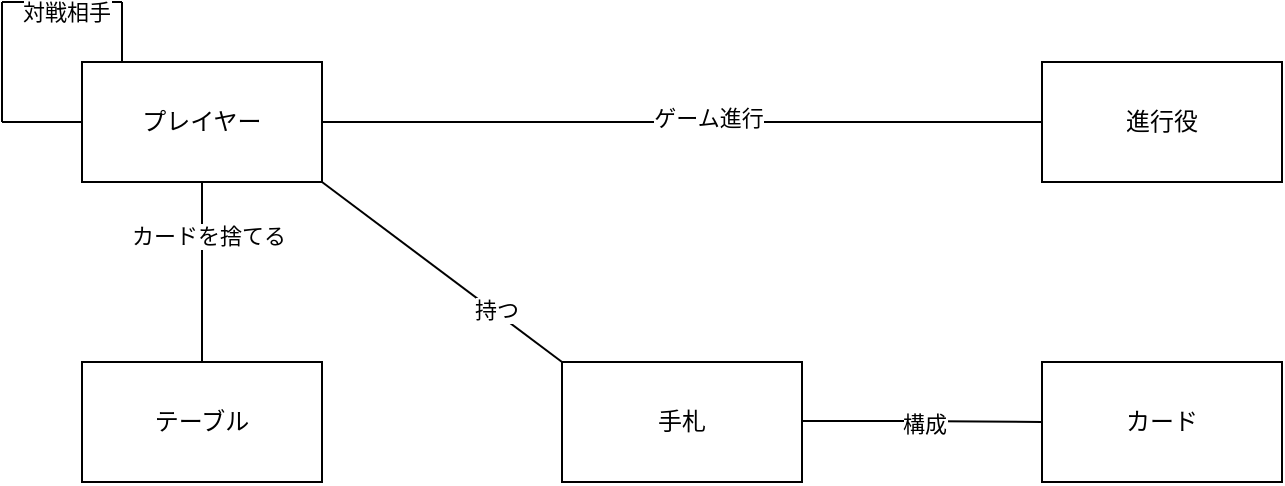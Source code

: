 <mxfile>
    <diagram id="gsyoq-beio1ca5tka1ag" name="6-3">
        <mxGraphModel dx="1084" dy="494" grid="1" gridSize="10" guides="1" tooltips="1" connect="1" arrows="1" fold="1" page="1" pageScale="1" pageWidth="827" pageHeight="1169" math="0" shadow="0">
            <root>
                <mxCell id="0"/>
                <mxCell id="1" parent="0"/>
                <mxCell id="5c7qokQ99OXBlHE5fpix-1" value="プレイヤー" style="rounded=0;whiteSpace=wrap;html=1;" vertex="1" parent="1">
                    <mxGeometry x="80" y="50" width="120" height="60" as="geometry"/>
                </mxCell>
                <mxCell id="5c7qokQ99OXBlHE5fpix-2" value="進行役" style="rounded=0;whiteSpace=wrap;html=1;" vertex="1" parent="1">
                    <mxGeometry x="560" y="50" width="120" height="60" as="geometry"/>
                </mxCell>
                <mxCell id="5c7qokQ99OXBlHE5fpix-3" value="カード" style="rounded=0;whiteSpace=wrap;html=1;" vertex="1" parent="1">
                    <mxGeometry x="560" y="200" width="120" height="60" as="geometry"/>
                </mxCell>
                <mxCell id="5c7qokQ99OXBlHE5fpix-4" value="テーブル" style="rounded=0;whiteSpace=wrap;html=1;" vertex="1" parent="1">
                    <mxGeometry x="80" y="200" width="120" height="60" as="geometry"/>
                </mxCell>
                <mxCell id="5c7qokQ99OXBlHE5fpix-5" value="手札" style="rounded=0;whiteSpace=wrap;html=1;" vertex="1" parent="1">
                    <mxGeometry x="320" y="200" width="120" height="60" as="geometry"/>
                </mxCell>
                <mxCell id="5c7qokQ99OXBlHE5fpix-7" value="" style="endArrow=none;html=1;entryX=0;entryY=0.5;entryDx=0;entryDy=0;" edge="1" parent="1" target="5c7qokQ99OXBlHE5fpix-1">
                    <mxGeometry width="50" height="50" relative="1" as="geometry">
                        <mxPoint x="40" y="80" as="sourcePoint"/>
                        <mxPoint x="80" y="80" as="targetPoint"/>
                    </mxGeometry>
                </mxCell>
                <mxCell id="5c7qokQ99OXBlHE5fpix-8" value="" style="endArrow=none;html=1;" edge="1" parent="1">
                    <mxGeometry width="50" height="50" relative="1" as="geometry">
                        <mxPoint x="40" y="80" as="sourcePoint"/>
                        <mxPoint x="40" y="20" as="targetPoint"/>
                    </mxGeometry>
                </mxCell>
                <mxCell id="5c7qokQ99OXBlHE5fpix-9" value="" style="endArrow=none;html=1;" edge="1" parent="1">
                    <mxGeometry width="50" height="50" relative="1" as="geometry">
                        <mxPoint x="40" y="20" as="sourcePoint"/>
                        <mxPoint x="100" y="20" as="targetPoint"/>
                    </mxGeometry>
                </mxCell>
                <mxCell id="5c7qokQ99OXBlHE5fpix-11" value="対戦相手" style="edgeLabel;html=1;align=center;verticalAlign=middle;resizable=0;points=[];" vertex="1" connectable="0" parent="5c7qokQ99OXBlHE5fpix-9">
                    <mxGeometry x="0.067" y="-5" relative="1" as="geometry">
                        <mxPoint as="offset"/>
                    </mxGeometry>
                </mxCell>
                <mxCell id="5c7qokQ99OXBlHE5fpix-10" value="" style="endArrow=none;html=1;" edge="1" parent="1">
                    <mxGeometry width="50" height="50" relative="1" as="geometry">
                        <mxPoint x="100" y="50" as="sourcePoint"/>
                        <mxPoint x="100" y="20" as="targetPoint"/>
                    </mxGeometry>
                </mxCell>
                <mxCell id="5c7qokQ99OXBlHE5fpix-12" value="" style="endArrow=none;html=1;entryX=0;entryY=0.5;entryDx=0;entryDy=0;" edge="1" parent="1" target="5c7qokQ99OXBlHE5fpix-2">
                    <mxGeometry width="50" height="50" relative="1" as="geometry">
                        <mxPoint x="200" y="80" as="sourcePoint"/>
                        <mxPoint x="250" y="30" as="targetPoint"/>
                    </mxGeometry>
                </mxCell>
                <mxCell id="5c7qokQ99OXBlHE5fpix-13" value="ゲーム進行" style="edgeLabel;html=1;align=center;verticalAlign=middle;resizable=0;points=[];" vertex="1" connectable="0" parent="5c7qokQ99OXBlHE5fpix-12">
                    <mxGeometry x="0.072" y="2" relative="1" as="geometry">
                        <mxPoint as="offset"/>
                    </mxGeometry>
                </mxCell>
                <mxCell id="5c7qokQ99OXBlHE5fpix-14" value="" style="endArrow=none;html=1;" edge="1" parent="1">
                    <mxGeometry width="50" height="50" relative="1" as="geometry">
                        <mxPoint x="440" y="229.5" as="sourcePoint"/>
                        <mxPoint x="560" y="230" as="targetPoint"/>
                        <Array as="points">
                            <mxPoint x="480" y="229.5"/>
                        </Array>
                    </mxGeometry>
                </mxCell>
                <mxCell id="5c7qokQ99OXBlHE5fpix-15" value="構成" style="edgeLabel;html=1;align=center;verticalAlign=middle;resizable=0;points=[];" vertex="1" connectable="0" parent="5c7qokQ99OXBlHE5fpix-14">
                    <mxGeometry x="0.015" y="-1" relative="1" as="geometry">
                        <mxPoint as="offset"/>
                    </mxGeometry>
                </mxCell>
                <mxCell id="5c7qokQ99OXBlHE5fpix-16" value="" style="endArrow=none;html=1;exitX=1;exitY=1;exitDx=0;exitDy=0;entryX=0;entryY=0;entryDx=0;entryDy=0;" edge="1" parent="1" source="5c7qokQ99OXBlHE5fpix-1" target="5c7qokQ99OXBlHE5fpix-5">
                    <mxGeometry width="50" height="50" relative="1" as="geometry">
                        <mxPoint x="390" y="280" as="sourcePoint"/>
                        <mxPoint x="440" y="230" as="targetPoint"/>
                    </mxGeometry>
                </mxCell>
                <mxCell id="5c7qokQ99OXBlHE5fpix-17" value="持つ" style="edgeLabel;html=1;align=center;verticalAlign=middle;resizable=0;points=[];" vertex="1" connectable="0" parent="5c7qokQ99OXBlHE5fpix-16">
                    <mxGeometry x="0.44" y="1" relative="1" as="geometry">
                        <mxPoint as="offset"/>
                    </mxGeometry>
                </mxCell>
                <mxCell id="5c7qokQ99OXBlHE5fpix-18" value="" style="endArrow=none;html=1;exitX=0.5;exitY=0;exitDx=0;exitDy=0;entryX=0.5;entryY=1;entryDx=0;entryDy=0;" edge="1" parent="1" source="5c7qokQ99OXBlHE5fpix-4" target="5c7qokQ99OXBlHE5fpix-1">
                    <mxGeometry width="50" height="50" relative="1" as="geometry">
                        <mxPoint x="100" y="160" as="sourcePoint"/>
                        <mxPoint x="150" y="110" as="targetPoint"/>
                    </mxGeometry>
                </mxCell>
                <mxCell id="5c7qokQ99OXBlHE5fpix-19" value="カードを捨てる" style="edgeLabel;html=1;align=center;verticalAlign=middle;resizable=0;points=[];" vertex="1" connectable="0" parent="5c7qokQ99OXBlHE5fpix-18">
                    <mxGeometry x="0.4" y="-3" relative="1" as="geometry">
                        <mxPoint as="offset"/>
                    </mxGeometry>
                </mxCell>
            </root>
        </mxGraphModel>
    </diagram>
    <diagram id="jaM7HdCHFqABKnnTc3QZ" name="6-5">
        <mxGraphModel dx="1084" dy="494" grid="1" gridSize="10" guides="1" tooltips="1" connect="1" arrows="1" fold="1" page="1" pageScale="1" pageWidth="827" pageHeight="1169" math="0" shadow="0">
            <root>
                <mxCell id="0"/>
                <mxCell id="1" parent="0"/>
                <mxCell id="mOsSQP-nHKAp2jNgjkA--5" value="進行役クラス" style="swimlane;childLayout=stackLayout;resizeParent=1;resizeParentMax=0;startSize=20;html=1;" vertex="1" parent="1">
                    <mxGeometry x="10.0" y="10" width="490.0" height="100" as="geometry"/>
                </mxCell>
                <mxCell id="mOsSQP-nHKAp2jNgjkA--6" value="" style="swimlane;startSize=20;html=1;" vertex="1" parent="mOsSQP-nHKAp2jNgjkA--5">
                    <mxGeometry y="20" width="40.0" height="80" as="geometry"/>
                </mxCell>
                <mxCell id="mOsSQP-nHKAp2jNgjkA--9" value="1" style="text;html=1;align=center;verticalAlign=middle;resizable=0;points=[];autosize=1;strokeColor=none;fillColor=none;" vertex="1" parent="mOsSQP-nHKAp2jNgjkA--6">
                    <mxGeometry x="5.0" y="35" width="30" height="30" as="geometry"/>
                </mxCell>
                <mxCell id="mOsSQP-nHKAp2jNgjkA--7" value="受けたメッセージ" style="swimlane;startSize=20;html=1;" vertex="1" parent="mOsSQP-nHKAp2jNgjkA--5">
                    <mxGeometry x="40.0" y="20" width="160" height="80" as="geometry"/>
                </mxCell>
                <mxCell id="mOsSQP-nHKAp2jNgjkA--11" value="上がりを宣言する" style="text;html=1;align=center;verticalAlign=middle;resizable=0;points=[];autosize=1;strokeColor=none;fillColor=none;" vertex="1" parent="mOsSQP-nHKAp2jNgjkA--7">
                    <mxGeometry x="20" y="35" width="120" height="30" as="geometry"/>
                </mxCell>
                <mxCell id="mOsSQP-nHKAp2jNgjkA--8" value="振る舞い" style="swimlane;startSize=20;html=1;" vertex="1" parent="mOsSQP-nHKAp2jNgjkA--5">
                    <mxGeometry x="200.0" y="20" width="290" height="80" as="geometry"/>
                </mxCell>
                <mxCell id="mOsSQP-nHKAp2jNgjkA--12" value="上がったプレイヤーを外す&lt;div&gt;残りプレイヤー数を確認し、1だったら終了する&lt;/div&gt;" style="text;html=1;align=center;verticalAlign=middle;resizable=0;points=[];autosize=1;strokeColor=none;fillColor=none;" vertex="1" parent="mOsSQP-nHKAp2jNgjkA--8">
                    <mxGeometry x="5" y="30" width="280" height="40" as="geometry"/>
                </mxCell>
                <mxCell id="mOsSQP-nHKAp2jNgjkA--13" value="カードクラス" style="swimlane;childLayout=stackLayout;resizeParent=1;resizeParentMax=0;startSize=20;html=1;" vertex="1" parent="1">
                    <mxGeometry x="10.0" y="140" width="490.0" height="100" as="geometry"/>
                </mxCell>
                <mxCell id="mOsSQP-nHKAp2jNgjkA--14" value="" style="swimlane;startSize=20;html=1;" vertex="1" parent="mOsSQP-nHKAp2jNgjkA--13">
                    <mxGeometry y="20" width="40.0" height="80" as="geometry"/>
                </mxCell>
                <mxCell id="mOsSQP-nHKAp2jNgjkA--16" value="受けたメッセージ" style="swimlane;startSize=20;html=1;" vertex="1" parent="mOsSQP-nHKAp2jNgjkA--13">
                    <mxGeometry x="40.0" y="20" width="160" height="80" as="geometry"/>
                </mxCell>
                <mxCell id="mOsSQP-nHKAp2jNgjkA--18" value="振る舞い" style="swimlane;startSize=20;html=1;" vertex="1" parent="mOsSQP-nHKAp2jNgjkA--13">
                    <mxGeometry x="200.0" y="20" width="290" height="80" as="geometry"/>
                </mxCell>
                <mxCell id="mOsSQP-nHKAp2jNgjkA--20" value="手札クラス" style="swimlane;childLayout=stackLayout;resizeParent=1;resizeParentMax=0;startSize=20;html=1;" vertex="1" parent="1">
                    <mxGeometry x="10.0" y="260" width="500.0" height="160" as="geometry"/>
                </mxCell>
                <mxCell id="mOsSQP-nHKAp2jNgjkA--21" value="" style="swimlane;startSize=20;html=1;" vertex="1" parent="mOsSQP-nHKAp2jNgjkA--20">
                    <mxGeometry y="20" width="40.0" height="140" as="geometry"/>
                </mxCell>
                <mxCell id="mOsSQP-nHKAp2jNgjkA--22" value="1" style="text;html=1;align=center;verticalAlign=middle;resizable=0;points=[];autosize=1;strokeColor=none;fillColor=none;" vertex="1" parent="mOsSQP-nHKAp2jNgjkA--21">
                    <mxGeometry x="5.0" y="25" width="30" height="30" as="geometry"/>
                </mxCell>
                <mxCell id="mOsSQP-nHKAp2jNgjkA--23" value="受けたメッセージ" style="swimlane;startSize=20;html=1;" vertex="1" parent="mOsSQP-nHKAp2jNgjkA--20">
                    <mxGeometry x="40.0" y="20" width="160" height="140" as="geometry"/>
                </mxCell>
                <mxCell id="mOsSQP-nHKAp2jNgjkA--25" value="カードを加える" style="text;html=1;align=center;verticalAlign=middle;resizable=0;points=[];autosize=1;strokeColor=none;fillColor=none;" vertex="1" parent="mOsSQP-nHKAp2jNgjkA--23">
                    <mxGeometry x="25" y="25" width="110" height="30" as="geometry"/>
                </mxCell>
                <mxCell id="mOsSQP-nHKAp2jNgjkA--24" value="振る舞い" style="swimlane;startSize=20;html=1;" vertex="1" parent="mOsSQP-nHKAp2jNgjkA--20">
                    <mxGeometry x="200.0" y="20" width="300" height="140" as="geometry"/>
                </mxCell>
                <mxCell id="mOsSQP-nHKAp2jNgjkA--26" value="手札にカードを1枚加える" style="text;html=1;align=center;verticalAlign=middle;resizable=0;points=[];autosize=1;strokeColor=none;fillColor=none;" vertex="1" parent="mOsSQP-nHKAp2jNgjkA--24">
                    <mxGeometry x="65" y="25" width="160" height="30" as="geometry"/>
                </mxCell>
                <mxCell id="mOsSQP-nHKAp2jNgjkA--28" value="2" style="text;html=1;align=center;verticalAlign=middle;resizable=0;points=[];autosize=1;strokeColor=none;fillColor=none;" vertex="1" parent="mOsSQP-nHKAp2jNgjkA--24">
                    <mxGeometry x="-195" y="55" width="30" height="30" as="geometry"/>
                </mxCell>
                <mxCell id="mOsSQP-nHKAp2jNgjkA--29" value="カードを引く" style="text;html=1;align=center;verticalAlign=middle;resizable=0;points=[];autosize=1;strokeColor=none;fillColor=none;" vertex="1" parent="mOsSQP-nHKAp2jNgjkA--24">
                    <mxGeometry x="-130" y="55" width="100" height="30" as="geometry"/>
                </mxCell>
                <mxCell id="mOsSQP-nHKAp2jNgjkA--30" value="他プレイヤーの手札から指定したカードを1枚加える" style="text;html=1;align=center;verticalAlign=middle;resizable=0;points=[];autosize=1;strokeColor=none;fillColor=none;" vertex="1" parent="mOsSQP-nHKAp2jNgjkA--24">
                    <mxGeometry x="-5" y="55" width="310" height="30" as="geometry"/>
                </mxCell>
            </root>
        </mxGraphModel>
    </diagram>
</mxfile>